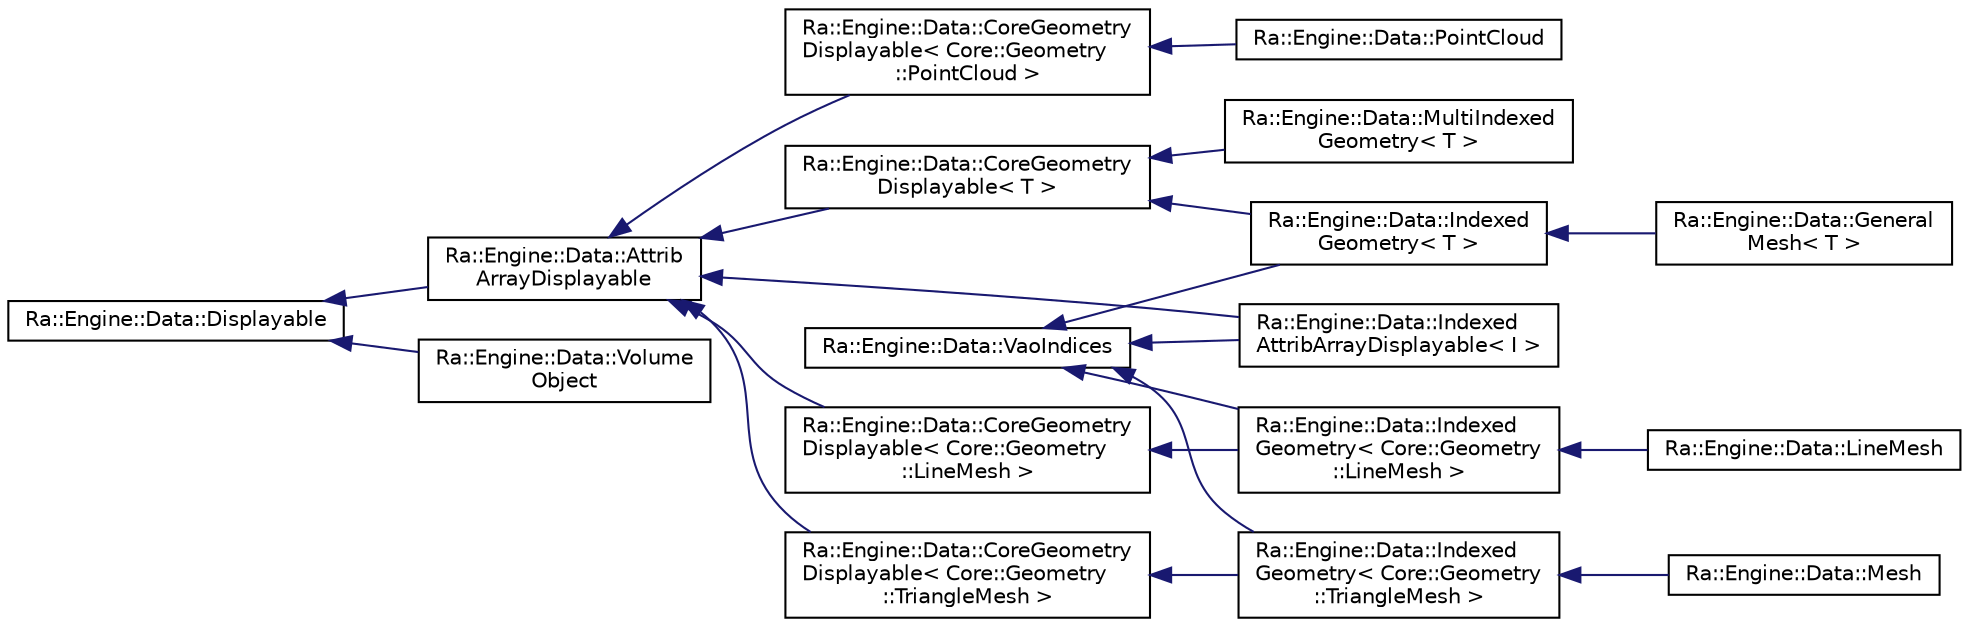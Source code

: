 digraph "Graphical Class Hierarchy"
{
 // INTERACTIVE_SVG=YES
 // LATEX_PDF_SIZE
  edge [fontname="Helvetica",fontsize="10",labelfontname="Helvetica",labelfontsize="10"];
  node [fontname="Helvetica",fontsize="10",shape=record];
  rankdir="LR";
  Node0 [label="Ra::Engine::Data::Displayable",height=0.2,width=0.4,color="black", fillcolor="white", style="filled",URL="$classRa_1_1Engine_1_1Data_1_1Displayable.html",tooltip=" "];
  Node0 -> Node1 [dir="back",color="midnightblue",fontsize="10",style="solid",fontname="Helvetica"];
  Node1 [label="Ra::Engine::Data::Attrib\lArrayDisplayable",height=0.2,width=0.4,color="black", fillcolor="white", style="filled",URL="$classRa_1_1Engine_1_1Data_1_1AttribArrayDisplayable.html",tooltip=" "];
  Node1 -> Node2 [dir="back",color="midnightblue",fontsize="10",style="solid",fontname="Helvetica"];
  Node2 [label="Ra::Engine::Data::CoreGeometry\lDisplayable\< Core::Geometry\l::LineMesh \>",height=0.2,width=0.4,color="black", fillcolor="white", style="filled",URL="$classRa_1_1Engine_1_1Data_1_1CoreGeometryDisplayable.html",tooltip=" "];
  Node2 -> Node3 [dir="back",color="midnightblue",fontsize="10",style="solid",fontname="Helvetica"];
  Node3 [label="Ra::Engine::Data::Indexed\lGeometry\< Core::Geometry\l::LineMesh \>",height=0.2,width=0.4,color="black", fillcolor="white", style="filled",URL="$classRa_1_1Engine_1_1Data_1_1IndexedGeometry.html",tooltip=" "];
  Node3 -> Node4 [dir="back",color="midnightblue",fontsize="10",style="solid",fontname="Helvetica"];
  Node4 [label="Ra::Engine::Data::LineMesh",height=0.2,width=0.4,color="black", fillcolor="white", style="filled",URL="$classRa_1_1Engine_1_1Data_1_1LineMesh.html",tooltip="LineMesh, own a Core::Geometry::LineMesh."];
  Node1 -> Node8 [dir="back",color="midnightblue",fontsize="10",style="solid",fontname="Helvetica"];
  Node8 [label="Ra::Engine::Data::CoreGeometry\lDisplayable\< Core::Geometry\l::TriangleMesh \>",height=0.2,width=0.4,color="black", fillcolor="white", style="filled",URL="$classRa_1_1Engine_1_1Data_1_1CoreGeometryDisplayable.html",tooltip=" "];
  Node8 -> Node6 [dir="back",color="midnightblue",fontsize="10",style="solid",fontname="Helvetica"];
  Node6 [label="Ra::Engine::Data::Indexed\lGeometry\< Core::Geometry\l::TriangleMesh \>",height=0.2,width=0.4,color="black", fillcolor="white", style="filled",URL="$classRa_1_1Engine_1_1Data_1_1IndexedGeometry.html",tooltip=" "];
  Node6 -> Node7 [dir="back",color="midnightblue",fontsize="10",style="solid",fontname="Helvetica"];
  Node7 [label="Ra::Engine::Data::Mesh",height=0.2,width=0.4,color="black", fillcolor="white", style="filled",URL="$classRa_1_1Engine_1_1Data_1_1Mesh.html",tooltip="Mesh, own a Core::Geometry::TriangleMesh."];
  Node1 -> Node14 [dir="back",color="midnightblue",fontsize="10",style="solid",fontname="Helvetica"];
  Node14 [label="Ra::Engine::Data::CoreGeometry\lDisplayable\< Core::Geometry\l::PointCloud \>",height=0.2,width=0.4,color="black", fillcolor="white", style="filled",URL="$classRa_1_1Engine_1_1Data_1_1CoreGeometryDisplayable.html",tooltip=" "];
  Node14 -> Node15 [dir="back",color="midnightblue",fontsize="10",style="solid",fontname="Helvetica"];
  Node15 [label="Ra::Engine::Data::PointCloud",height=0.2,width=0.4,color="black", fillcolor="white", style="filled",URL="$classRa_1_1Engine_1_1Data_1_1PointCloud.html",tooltip="A PointCloud without indices."];
  Node1 -> Node12 [dir="back",color="midnightblue",fontsize="10",style="solid",fontname="Helvetica"];
  Node12 [label="Ra::Engine::Data::CoreGeometry\lDisplayable\< T \>",height=0.2,width=0.4,color="black", fillcolor="white", style="filled",URL="$classRa_1_1Engine_1_1Data_1_1CoreGeometryDisplayable.html",tooltip="Template class to manage the Displayable aspect of a Core Geomertry, such as TriangleMesh."];
  Node12 -> Node10 [dir="back",color="midnightblue",fontsize="10",style="solid",fontname="Helvetica"];
  Node10 [label="Ra::Engine::Data::Indexed\lGeometry\< T \>",height=0.2,width=0.4,color="black", fillcolor="white", style="filled",URL="$classRa_1_1Engine_1_1Data_1_1IndexedGeometry.html",tooltip="An engine mesh owning CoreGeometry, with indices."];
  Node10 -> Node11 [dir="back",color="midnightblue",fontsize="10",style="solid",fontname="Helvetica"];
  Node11 [label="Ra::Engine::Data::General\lMesh\< T \>",height=0.2,width=0.4,color="black", fillcolor="white", style="filled",URL="$classRa_1_1Engine_1_1Data_1_1GeneralMesh.html",tooltip=" "];
  Node12 -> Node13 [dir="back",color="midnightblue",fontsize="10",style="solid",fontname="Helvetica"];
  Node13 [label="Ra::Engine::Data::MultiIndexed\lGeometry\< T \>",height=0.2,width=0.4,color="black", fillcolor="white", style="filled",URL="$classRa_1_1Engine_1_1Data_1_1MultiIndexedGeometry.html",tooltip=" "];
  Node1 -> Node9 [dir="back",color="midnightblue",fontsize="10",style="solid",fontname="Helvetica"];
  Node9 [label="Ra::Engine::Data::Indexed\lAttribArrayDisplayable\< I \>",height=0.2,width=0.4,color="black", fillcolor="white", style="filled",URL="$classRa_1_1Engine_1_1Data_1_1IndexedAttribArrayDisplayable.html",tooltip=" "];
  Node0 -> Node16 [dir="back",color="midnightblue",fontsize="10",style="solid",fontname="Helvetica"];
  Node16 [label="Ra::Engine::Data::Volume\lObject",height=0.2,width=0.4,color="black", fillcolor="white", style="filled",URL="$classRa_1_1Engine_1_1Data_1_1VolumeObject.html",tooltip=" "];
  Node5 [label="Ra::Engine::Data::VaoIndices",height=0.2,width=0.4,color="black", fillcolor="white", style="filled",URL="$classRa_1_1Engine_1_1Data_1_1VaoIndices.html",tooltip="Concept class to ensure consistent naming of VaoIndices accross derived classes."];
  Node5 -> Node3 [dir="back",color="midnightblue",fontsize="10",style="solid",fontname="Helvetica"];
  Node5 -> Node6 [dir="back",color="midnightblue",fontsize="10",style="solid",fontname="Helvetica"];
  Node5 -> Node9 [dir="back",color="midnightblue",fontsize="10",style="solid",fontname="Helvetica"];
  Node5 -> Node10 [dir="back",color="midnightblue",fontsize="10",style="solid",fontname="Helvetica"];
}
